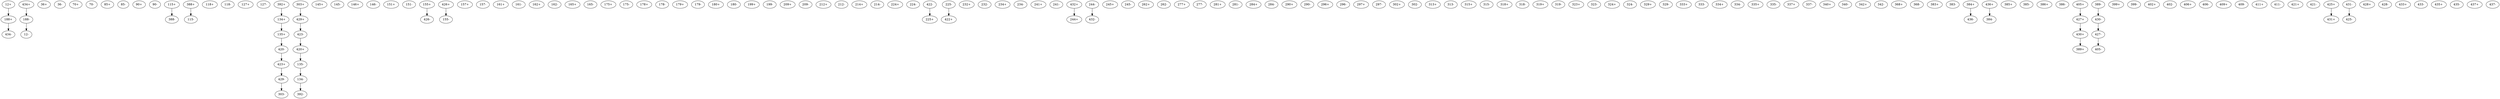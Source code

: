 digraph adj {
graph [k=96]
edge [d=-95]
"12+" [l=21514]
"12-" [l=21514]
"36+" [l=191]
"36-" [l=191]
"70+" [l=110]
"70-" [l=110]
"85+" [l=126]
"85-" [l=126]
"90+" [l=149]
"90-" [l=149]
"115+" [l=173]
"115-" [l=173]
"118+" [l=188]
"118-" [l=188]
"127+" [l=271]
"127-" [l=271]
"134+" [l=200]
"134-" [l=200]
"135+" [l=191]
"135-" [l=191]
"145+" [l=385]
"145-" [l=385]
"146+" [l=139]
"146-" [l=139]
"151+" [l=191]
"151-" [l=191]
"155+" [l=198]
"155-" [l=198]
"157+" [l=189]
"157-" [l=189]
"161+" [l=161]
"161-" [l=161]
"162+" [l=101]
"162-" [l=101]
"165+" [l=191]
"165-" [l=191]
"175+" [l=183]
"175-" [l=183]
"178+" [l=191]
"178-" [l=191]
"179+" [l=201]
"179-" [l=201]
"180+" [l=341]
"180-" [l=341]
"188+" [l=159]
"188-" [l=159]
"199+" [l=181]
"199-" [l=181]
"209+" [l=206]
"209-" [l=206]
"212+" [l=159]
"212-" [l=159]
"214+" [l=188]
"214-" [l=188]
"224+" [l=118]
"224-" [l=118]
"225+" [l=186]
"225-" [l=186]
"232+" [l=600]
"232-" [l=600]
"234+" [l=171]
"234-" [l=171]
"241+" [l=191]
"241-" [l=191]
"244+" [l=354]
"244-" [l=354]
"245+" [l=129]
"245-" [l=129]
"262+" [l=191]
"262-" [l=191]
"277+" [l=191]
"277-" [l=191]
"281+" [l=134]
"281-" [l=134]
"284+" [l=150]
"284-" [l=150]
"290+" [l=122]
"290-" [l=122]
"296+" [l=191]
"296-" [l=191]
"297+" [l=118]
"297-" [l=118]
"302+" [l=181]
"302-" [l=181]
"303+" [l=219]
"303-" [l=219]
"313+" [l=162]
"313-" [l=162]
"315+" [l=191]
"315-" [l=191]
"318+" [l=133]
"318-" [l=133]
"319+" [l=191]
"319-" [l=191]
"323+" [l=131]
"323-" [l=131]
"324+" [l=149]
"324-" [l=149]
"329+" [l=124]
"329-" [l=124]
"333+" [l=191]
"333-" [l=191]
"334+" [l=191]
"334-" [l=191]
"335+" [l=115]
"335-" [l=115]
"337+" [l=113]
"337-" [l=113]
"340+" [l=140]
"340-" [l=140]
"342+" [l=105]
"342-" [l=105]
"368+" [l=16834]
"368-" [l=16834]
"383+" [l=215]
"383-" [l=215]
"384+" [l=267313]
"384-" [l=267313]
"385+" [l=296]
"385-" [l=296]
"386+" [l=429]
"386-" [l=429]
"388+" [l=55063]
"388-" [l=55063]
"389+" [l=536282]
"389-" [l=536282]
"392+" [l=275]
"392-" [l=275]
"399+" [l=120]
"399-" [l=120]
"402+" [l=215]
"402-" [l=215]
"405+" [l=204]
"405-" [l=204]
"406+" [l=209]
"406-" [l=209]
"409+" [l=720]
"409-" [l=720]
"411+" [l=668]
"411-" [l=668]
"420+" [l=1623]
"420-" [l=1623]
"421+" [l=191]
"421-" [l=191]
"422+" [l=113897]
"422-" [l=113897]
"423+" [l=430492]
"423-" [l=430492]
"425+" [l=10155]
"425-" [l=10155]
"426+" [l=150655]
"426-" [l=150655]
"427+" [l=226492]
"427-" [l=226492]
"428+" [l=14028]
"428-" [l=14028]
"429+" [l=661422]
"429-" [l=661422]
"430+" [l=475660]
"430-" [l=475660]
"431+" [l=2002]
"431-" [l=2002]
"432+" [l=2228]
"432-" [l=2228]
"433+" [l=12005]
"433-" [l=12005]
"434+" [l=157723]
"434-" [l=157723]
"435+" [l=335778]
"435-" [l=335778]
"436+" [l=314084]
"436-" [l=314084]
"437+" [l=25316]
"437-" [l=25316]
"12+" -> "188+" [d=-95 e=0.0 n=33]
"115+" -> "388-" [d=-156 e=20.2 n=26]
"134+" -> "135+"
"134-" -> "392-"
"135+" -> "420-" [d=-73 e=0.0 n=320]
"135-" -> "134-"
"155+" -> "426-" [d=-95 e=0.0 n=34]
"188+" -> "434-" [d=-95 e=0.0 n=14]
"188-" -> "12-" [d=-95 e=0.0 n=33]
"225-" -> "422+" [d=-95 e=0.0 n=23]
"244-" -> "432-" [d=-80 e=0.0 n=20]
"303+" -> "429+" [d=-170 e=19.2 n=29]
"384+" -> "436-" [d=-185 e=23.7 n=19]
"388+" -> "115-" [d=-156 e=20.2 n=26]
"389-" -> "430-" [d=-19 e=0.0 n=48]
"392+" -> "134+"
"405+" -> "427+" [d=-95 e=0.0 n=27]
"420+" -> "135-" [d=-73 e=0.0 n=320]
"420-" -> "423+" [d=-214 e=12.8 n=65]
"422-" -> "225+" [d=-95 e=0.0 n=23]
"423+" -> "429-" [d=-10 e=0.0 n=29]
"423-" -> "420+" [d=-214 e=12.8 n=65]
"425+" -> "431+" [d=-1950 e=22.5 n=21]
"426+" -> "155-" [d=-95 e=0.0 n=34]
"427+" -> "430+" [d=-226437 e=15.1 n=47]
"427-" -> "405-" [d=-95 e=0.0 n=27]
"429+" -> "423-" [d=-10 e=0.0 n=29]
"429-" -> "303-" [d=-170 e=19.2 n=29]
"430+" -> "389+" [d=-19 e=0.0 n=48]
"430-" -> "427-" [d=-226437 e=15.1 n=47]
"431-" -> "425-" [d=-1950 e=22.5 n=21]
"432+" -> "244+" [d=-80 e=0.0 n=20]
"434+" -> "188-" [d=-95 e=0.0 n=14]
"436+" -> "384-" [d=-185 e=23.7 n=19]
}
